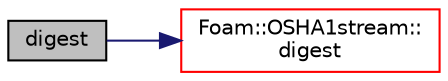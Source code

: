 digraph "digest"
{
  bgcolor="transparent";
  edge [fontname="Helvetica",fontsize="10",labelfontname="Helvetica",labelfontsize="10"];
  node [fontname="Helvetica",fontsize="10",shape=record];
  rankdir="LR";
  Node1 [label="digest",height=0.2,width=0.4,color="black", fillcolor="grey75", style="filled", fontcolor="black"];
  Node1 -> Node2 [color="midnightblue",fontsize="10",style="solid",fontname="Helvetica"];
  Node2 [label="Foam::OSHA1stream::\ldigest",height=0.2,width=0.4,color="red",URL="$a01722.html#accaac6f545b7e2a0b7815eefee071005",tooltip="Return SHA1::Digest for the data processed until now. "];
}
